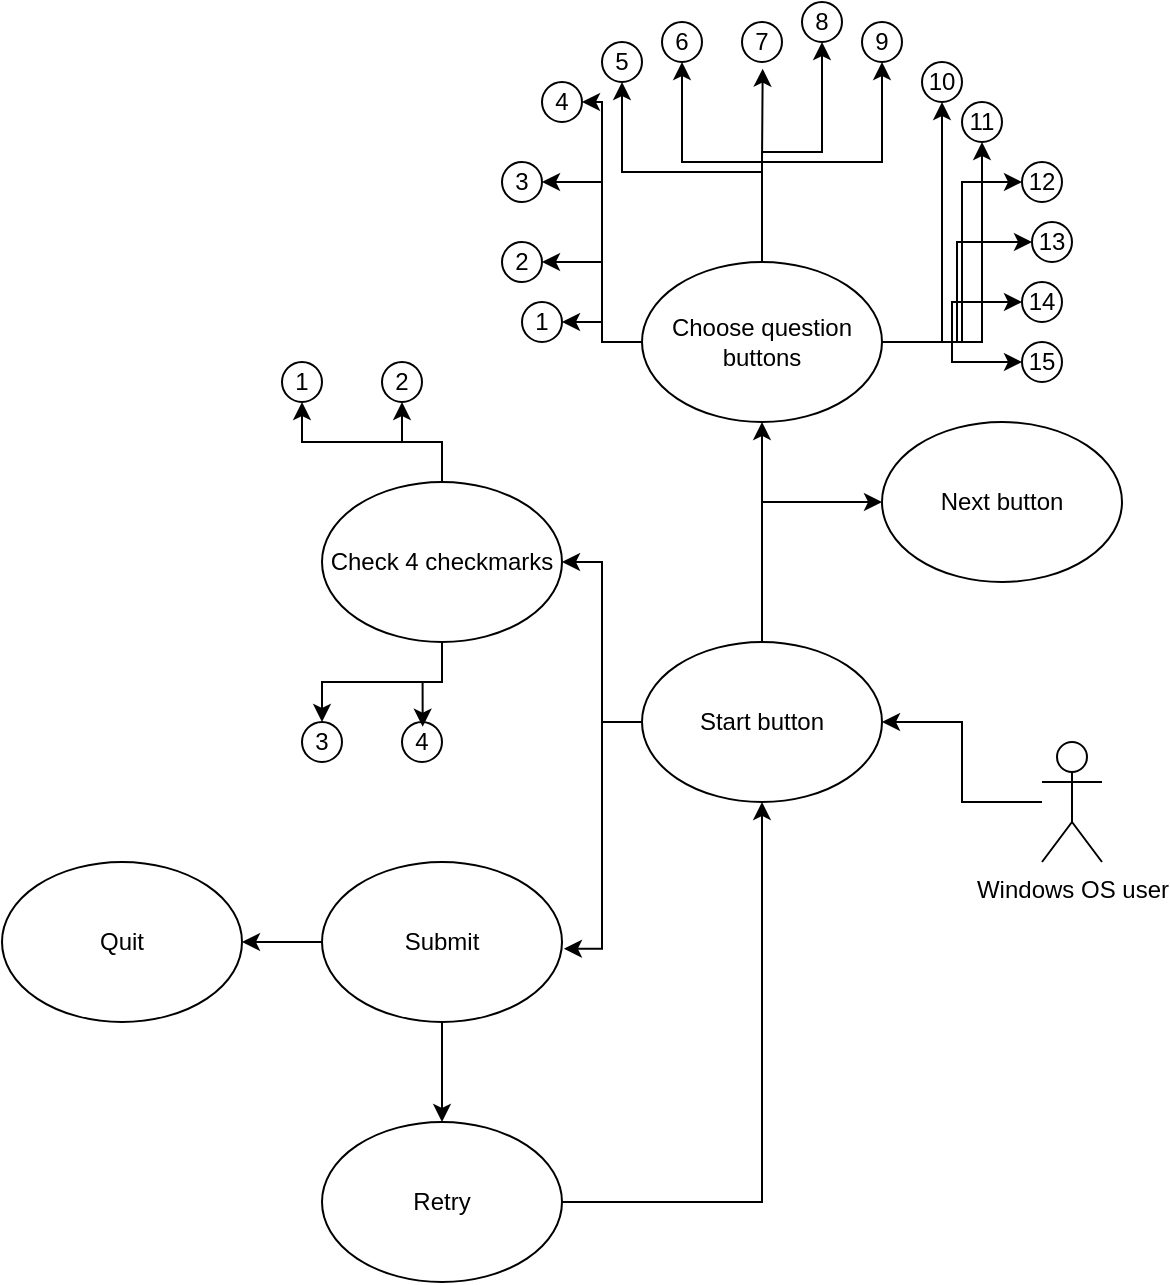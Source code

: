 <mxfile version="24.5.4" type="device">
  <diagram name="Page-1" id="k6XXN0VMPzbwcjlIAHaY">
    <mxGraphModel dx="2009" dy="771" grid="1" gridSize="10" guides="1" tooltips="1" connect="1" arrows="1" fold="1" page="1" pageScale="1" pageWidth="850" pageHeight="1100" math="0" shadow="0">
      <root>
        <mxCell id="0" />
        <mxCell id="1" parent="0" />
        <mxCell id="Psr1TbWkuxHFkjIAvc4v-4" style="edgeStyle=orthogonalEdgeStyle;rounded=0;orthogonalLoop=1;jettySize=auto;html=1;entryX=1;entryY=0.5;entryDx=0;entryDy=0;" edge="1" parent="1" source="Psr1TbWkuxHFkjIAvc4v-1" target="Psr1TbWkuxHFkjIAvc4v-3">
          <mxGeometry relative="1" as="geometry" />
        </mxCell>
        <mxCell id="Psr1TbWkuxHFkjIAvc4v-1" value="Windows OS user" style="shape=umlActor;verticalLabelPosition=bottom;verticalAlign=top;html=1;" vertex="1" parent="1">
          <mxGeometry x="590" y="630" width="30" height="60" as="geometry" />
        </mxCell>
        <mxCell id="Psr1TbWkuxHFkjIAvc4v-38" style="edgeStyle=orthogonalEdgeStyle;rounded=0;orthogonalLoop=1;jettySize=auto;html=1;entryX=0.5;entryY=1;entryDx=0;entryDy=0;" edge="1" parent="1" source="Psr1TbWkuxHFkjIAvc4v-3" target="Psr1TbWkuxHFkjIAvc4v-5">
          <mxGeometry relative="1" as="geometry" />
        </mxCell>
        <mxCell id="Psr1TbWkuxHFkjIAvc4v-40" style="edgeStyle=orthogonalEdgeStyle;rounded=0;orthogonalLoop=1;jettySize=auto;html=1;entryX=0;entryY=0.5;entryDx=0;entryDy=0;" edge="1" parent="1" source="Psr1TbWkuxHFkjIAvc4v-3" target="Psr1TbWkuxHFkjIAvc4v-39">
          <mxGeometry relative="1" as="geometry" />
        </mxCell>
        <mxCell id="Psr1TbWkuxHFkjIAvc4v-42" style="edgeStyle=orthogonalEdgeStyle;rounded=0;orthogonalLoop=1;jettySize=auto;html=1;entryX=1;entryY=0.5;entryDx=0;entryDy=0;" edge="1" parent="1" source="Psr1TbWkuxHFkjIAvc4v-3" target="Psr1TbWkuxHFkjIAvc4v-41">
          <mxGeometry relative="1" as="geometry" />
        </mxCell>
        <mxCell id="Psr1TbWkuxHFkjIAvc4v-3" value="Start button" style="ellipse;whiteSpace=wrap;html=1;" vertex="1" parent="1">
          <mxGeometry x="390" y="580" width="120" height="80" as="geometry" />
        </mxCell>
        <mxCell id="Psr1TbWkuxHFkjIAvc4v-23" style="edgeStyle=orthogonalEdgeStyle;rounded=0;orthogonalLoop=1;jettySize=auto;html=1;" edge="1" parent="1" source="Psr1TbWkuxHFkjIAvc4v-5" target="Psr1TbWkuxHFkjIAvc4v-15">
          <mxGeometry relative="1" as="geometry" />
        </mxCell>
        <mxCell id="Psr1TbWkuxHFkjIAvc4v-24" style="edgeStyle=orthogonalEdgeStyle;rounded=0;orthogonalLoop=1;jettySize=auto;html=1;entryX=1;entryY=0.5;entryDx=0;entryDy=0;" edge="1" parent="1" source="Psr1TbWkuxHFkjIAvc4v-5" target="Psr1TbWkuxHFkjIAvc4v-6">
          <mxGeometry relative="1" as="geometry">
            <Array as="points">
              <mxPoint x="370" y="430" />
              <mxPoint x="370" y="390" />
            </Array>
          </mxGeometry>
        </mxCell>
        <mxCell id="Psr1TbWkuxHFkjIAvc4v-25" style="edgeStyle=orthogonalEdgeStyle;rounded=0;orthogonalLoop=1;jettySize=auto;html=1;entryX=1;entryY=0.5;entryDx=0;entryDy=0;" edge="1" parent="1" source="Psr1TbWkuxHFkjIAvc4v-5" target="Psr1TbWkuxHFkjIAvc4v-7">
          <mxGeometry relative="1" as="geometry">
            <Array as="points">
              <mxPoint x="370" y="430" />
              <mxPoint x="370" y="350" />
            </Array>
          </mxGeometry>
        </mxCell>
        <mxCell id="Psr1TbWkuxHFkjIAvc4v-27" style="edgeStyle=orthogonalEdgeStyle;rounded=0;orthogonalLoop=1;jettySize=auto;html=1;entryX=0.5;entryY=1;entryDx=0;entryDy=0;" edge="1" parent="1" source="Psr1TbWkuxHFkjIAvc4v-5" target="Psr1TbWkuxHFkjIAvc4v-9">
          <mxGeometry relative="1" as="geometry" />
        </mxCell>
        <mxCell id="Psr1TbWkuxHFkjIAvc4v-28" style="edgeStyle=orthogonalEdgeStyle;rounded=0;orthogonalLoop=1;jettySize=auto;html=1;entryX=0.5;entryY=1;entryDx=0;entryDy=0;" edge="1" parent="1" source="Psr1TbWkuxHFkjIAvc4v-5" target="Psr1TbWkuxHFkjIAvc4v-10">
          <mxGeometry relative="1" as="geometry">
            <Array as="points">
              <mxPoint x="450" y="340" />
              <mxPoint x="410" y="340" />
            </Array>
          </mxGeometry>
        </mxCell>
        <mxCell id="Psr1TbWkuxHFkjIAvc4v-30" style="edgeStyle=orthogonalEdgeStyle;rounded=0;orthogonalLoop=1;jettySize=auto;html=1;entryX=0.5;entryY=1;entryDx=0;entryDy=0;" edge="1" parent="1" source="Psr1TbWkuxHFkjIAvc4v-5" target="Psr1TbWkuxHFkjIAvc4v-12">
          <mxGeometry relative="1" as="geometry" />
        </mxCell>
        <mxCell id="Psr1TbWkuxHFkjIAvc4v-31" style="edgeStyle=orthogonalEdgeStyle;rounded=0;orthogonalLoop=1;jettySize=auto;html=1;entryX=0.5;entryY=1;entryDx=0;entryDy=0;" edge="1" parent="1" source="Psr1TbWkuxHFkjIAvc4v-5" target="Psr1TbWkuxHFkjIAvc4v-13">
          <mxGeometry relative="1" as="geometry" />
        </mxCell>
        <mxCell id="Psr1TbWkuxHFkjIAvc4v-32" style="edgeStyle=orthogonalEdgeStyle;rounded=0;orthogonalLoop=1;jettySize=auto;html=1;entryX=0.5;entryY=1;entryDx=0;entryDy=0;" edge="1" parent="1" source="Psr1TbWkuxHFkjIAvc4v-5" target="Psr1TbWkuxHFkjIAvc4v-14">
          <mxGeometry relative="1" as="geometry" />
        </mxCell>
        <mxCell id="Psr1TbWkuxHFkjIAvc4v-33" style="edgeStyle=orthogonalEdgeStyle;rounded=0;orthogonalLoop=1;jettySize=auto;html=1;entryX=0.5;entryY=1;entryDx=0;entryDy=0;" edge="1" parent="1" source="Psr1TbWkuxHFkjIAvc4v-5" target="Psr1TbWkuxHFkjIAvc4v-16">
          <mxGeometry relative="1" as="geometry" />
        </mxCell>
        <mxCell id="Psr1TbWkuxHFkjIAvc4v-34" style="edgeStyle=orthogonalEdgeStyle;rounded=0;orthogonalLoop=1;jettySize=auto;html=1;entryX=0;entryY=0.5;entryDx=0;entryDy=0;" edge="1" parent="1" source="Psr1TbWkuxHFkjIAvc4v-5" target="Psr1TbWkuxHFkjIAvc4v-18">
          <mxGeometry relative="1" as="geometry">
            <Array as="points">
              <mxPoint x="550" y="430" />
              <mxPoint x="550" y="350" />
            </Array>
          </mxGeometry>
        </mxCell>
        <mxCell id="Psr1TbWkuxHFkjIAvc4v-35" style="edgeStyle=orthogonalEdgeStyle;rounded=0;orthogonalLoop=1;jettySize=auto;html=1;entryX=0;entryY=0.5;entryDx=0;entryDy=0;" edge="1" parent="1" source="Psr1TbWkuxHFkjIAvc4v-5" target="Psr1TbWkuxHFkjIAvc4v-19">
          <mxGeometry relative="1" as="geometry" />
        </mxCell>
        <mxCell id="Psr1TbWkuxHFkjIAvc4v-36" style="edgeStyle=orthogonalEdgeStyle;rounded=0;orthogonalLoop=1;jettySize=auto;html=1;entryX=0;entryY=0.5;entryDx=0;entryDy=0;" edge="1" parent="1" source="Psr1TbWkuxHFkjIAvc4v-5" target="Psr1TbWkuxHFkjIAvc4v-20">
          <mxGeometry relative="1" as="geometry" />
        </mxCell>
        <mxCell id="Psr1TbWkuxHFkjIAvc4v-37" style="edgeStyle=orthogonalEdgeStyle;rounded=0;orthogonalLoop=1;jettySize=auto;html=1;entryX=0;entryY=0.5;entryDx=0;entryDy=0;" edge="1" parent="1" source="Psr1TbWkuxHFkjIAvc4v-5" target="Psr1TbWkuxHFkjIAvc4v-21">
          <mxGeometry relative="1" as="geometry" />
        </mxCell>
        <mxCell id="Psr1TbWkuxHFkjIAvc4v-5" value="Choose question buttons" style="ellipse;whiteSpace=wrap;html=1;" vertex="1" parent="1">
          <mxGeometry x="390" y="390" width="120" height="80" as="geometry" />
        </mxCell>
        <mxCell id="Psr1TbWkuxHFkjIAvc4v-6" value="2" style="ellipse;whiteSpace=wrap;html=1;" vertex="1" parent="1">
          <mxGeometry x="320" y="380" width="20" height="20" as="geometry" />
        </mxCell>
        <mxCell id="Psr1TbWkuxHFkjIAvc4v-7" value="3" style="ellipse;whiteSpace=wrap;html=1;" vertex="1" parent="1">
          <mxGeometry x="320" y="340" width="20" height="20" as="geometry" />
        </mxCell>
        <mxCell id="Psr1TbWkuxHFkjIAvc4v-8" value="4" style="ellipse;whiteSpace=wrap;html=1;" vertex="1" parent="1">
          <mxGeometry x="340" y="300" width="20" height="20" as="geometry" />
        </mxCell>
        <mxCell id="Psr1TbWkuxHFkjIAvc4v-9" value="5" style="ellipse;whiteSpace=wrap;html=1;" vertex="1" parent="1">
          <mxGeometry x="370" y="280" width="20" height="20" as="geometry" />
        </mxCell>
        <mxCell id="Psr1TbWkuxHFkjIAvc4v-10" value="6" style="ellipse;whiteSpace=wrap;html=1;" vertex="1" parent="1">
          <mxGeometry x="400" y="270" width="20" height="20" as="geometry" />
        </mxCell>
        <mxCell id="Psr1TbWkuxHFkjIAvc4v-11" value="7" style="ellipse;whiteSpace=wrap;html=1;" vertex="1" parent="1">
          <mxGeometry x="440" y="270" width="20" height="20" as="geometry" />
        </mxCell>
        <mxCell id="Psr1TbWkuxHFkjIAvc4v-12" value="8" style="ellipse;whiteSpace=wrap;html=1;" vertex="1" parent="1">
          <mxGeometry x="470" y="260" width="20" height="20" as="geometry" />
        </mxCell>
        <mxCell id="Psr1TbWkuxHFkjIAvc4v-13" value="9" style="ellipse;whiteSpace=wrap;html=1;" vertex="1" parent="1">
          <mxGeometry x="500" y="270" width="20" height="20" as="geometry" />
        </mxCell>
        <mxCell id="Psr1TbWkuxHFkjIAvc4v-14" value="10" style="ellipse;whiteSpace=wrap;html=1;" vertex="1" parent="1">
          <mxGeometry x="530" y="290" width="20" height="20" as="geometry" />
        </mxCell>
        <mxCell id="Psr1TbWkuxHFkjIAvc4v-15" value="1" style="ellipse;whiteSpace=wrap;html=1;" vertex="1" parent="1">
          <mxGeometry x="330" y="410" width="20" height="20" as="geometry" />
        </mxCell>
        <mxCell id="Psr1TbWkuxHFkjIAvc4v-16" value="11" style="ellipse;whiteSpace=wrap;html=1;" vertex="1" parent="1">
          <mxGeometry x="550" y="310" width="20" height="20" as="geometry" />
        </mxCell>
        <mxCell id="Psr1TbWkuxHFkjIAvc4v-18" value="12" style="ellipse;whiteSpace=wrap;html=1;" vertex="1" parent="1">
          <mxGeometry x="580" y="340" width="20" height="20" as="geometry" />
        </mxCell>
        <mxCell id="Psr1TbWkuxHFkjIAvc4v-19" value="13" style="ellipse;whiteSpace=wrap;html=1;" vertex="1" parent="1">
          <mxGeometry x="585" y="370" width="20" height="20" as="geometry" />
        </mxCell>
        <mxCell id="Psr1TbWkuxHFkjIAvc4v-20" value="14" style="ellipse;whiteSpace=wrap;html=1;" vertex="1" parent="1">
          <mxGeometry x="580" y="400" width="20" height="20" as="geometry" />
        </mxCell>
        <mxCell id="Psr1TbWkuxHFkjIAvc4v-21" value="15" style="ellipse;whiteSpace=wrap;html=1;" vertex="1" parent="1">
          <mxGeometry x="580" y="430" width="20" height="20" as="geometry" />
        </mxCell>
        <mxCell id="Psr1TbWkuxHFkjIAvc4v-26" style="edgeStyle=orthogonalEdgeStyle;rounded=0;orthogonalLoop=1;jettySize=auto;html=1;entryX=1;entryY=0.5;entryDx=0;entryDy=0;" edge="1" parent="1" source="Psr1TbWkuxHFkjIAvc4v-5" target="Psr1TbWkuxHFkjIAvc4v-8">
          <mxGeometry relative="1" as="geometry">
            <mxPoint x="370" y="320" as="targetPoint" />
            <Array as="points">
              <mxPoint x="370" y="430" />
              <mxPoint x="370" y="310" />
            </Array>
          </mxGeometry>
        </mxCell>
        <mxCell id="Psr1TbWkuxHFkjIAvc4v-29" style="edgeStyle=orthogonalEdgeStyle;rounded=0;orthogonalLoop=1;jettySize=auto;html=1;entryX=0.517;entryY=1.167;entryDx=0;entryDy=0;entryPerimeter=0;" edge="1" parent="1" source="Psr1TbWkuxHFkjIAvc4v-5" target="Psr1TbWkuxHFkjIAvc4v-11">
          <mxGeometry relative="1" as="geometry" />
        </mxCell>
        <mxCell id="Psr1TbWkuxHFkjIAvc4v-39" value="Next button" style="ellipse;whiteSpace=wrap;html=1;" vertex="1" parent="1">
          <mxGeometry x="510" y="470" width="120" height="80" as="geometry" />
        </mxCell>
        <mxCell id="Psr1TbWkuxHFkjIAvc4v-47" style="edgeStyle=orthogonalEdgeStyle;rounded=0;orthogonalLoop=1;jettySize=auto;html=1;entryX=0.5;entryY=1;entryDx=0;entryDy=0;" edge="1" parent="1" source="Psr1TbWkuxHFkjIAvc4v-41" target="Psr1TbWkuxHFkjIAvc4v-43">
          <mxGeometry relative="1" as="geometry" />
        </mxCell>
        <mxCell id="Psr1TbWkuxHFkjIAvc4v-48" style="edgeStyle=orthogonalEdgeStyle;rounded=0;orthogonalLoop=1;jettySize=auto;html=1;entryX=0.5;entryY=1;entryDx=0;entryDy=0;" edge="1" parent="1" source="Psr1TbWkuxHFkjIAvc4v-41" target="Psr1TbWkuxHFkjIAvc4v-45">
          <mxGeometry relative="1" as="geometry" />
        </mxCell>
        <mxCell id="Psr1TbWkuxHFkjIAvc4v-49" style="edgeStyle=orthogonalEdgeStyle;rounded=0;orthogonalLoop=1;jettySize=auto;html=1;entryX=0.5;entryY=0;entryDx=0;entryDy=0;" edge="1" parent="1" source="Psr1TbWkuxHFkjIAvc4v-41" target="Psr1TbWkuxHFkjIAvc4v-44">
          <mxGeometry relative="1" as="geometry" />
        </mxCell>
        <mxCell id="Psr1TbWkuxHFkjIAvc4v-41" value="Check 4 checkmarks" style="ellipse;whiteSpace=wrap;html=1;" vertex="1" parent="1">
          <mxGeometry x="230" y="500" width="120" height="80" as="geometry" />
        </mxCell>
        <mxCell id="Psr1TbWkuxHFkjIAvc4v-43" value="1" style="ellipse;whiteSpace=wrap;html=1;" vertex="1" parent="1">
          <mxGeometry x="210" y="440" width="20" height="20" as="geometry" />
        </mxCell>
        <mxCell id="Psr1TbWkuxHFkjIAvc4v-44" value="3" style="ellipse;whiteSpace=wrap;html=1;" vertex="1" parent="1">
          <mxGeometry x="220" y="620" width="20" height="20" as="geometry" />
        </mxCell>
        <mxCell id="Psr1TbWkuxHFkjIAvc4v-45" value="2" style="ellipse;whiteSpace=wrap;html=1;" vertex="1" parent="1">
          <mxGeometry x="260" y="440" width="20" height="20" as="geometry" />
        </mxCell>
        <mxCell id="Psr1TbWkuxHFkjIAvc4v-46" value="4" style="ellipse;whiteSpace=wrap;html=1;" vertex="1" parent="1">
          <mxGeometry x="270" y="620" width="20" height="20" as="geometry" />
        </mxCell>
        <mxCell id="Psr1TbWkuxHFkjIAvc4v-50" style="edgeStyle=orthogonalEdgeStyle;rounded=0;orthogonalLoop=1;jettySize=auto;html=1;entryX=0.517;entryY=0.117;entryDx=0;entryDy=0;entryPerimeter=0;" edge="1" parent="1" source="Psr1TbWkuxHFkjIAvc4v-41" target="Psr1TbWkuxHFkjIAvc4v-46">
          <mxGeometry relative="1" as="geometry" />
        </mxCell>
        <mxCell id="Psr1TbWkuxHFkjIAvc4v-54" style="edgeStyle=orthogonalEdgeStyle;rounded=0;orthogonalLoop=1;jettySize=auto;html=1;entryX=0.5;entryY=0;entryDx=0;entryDy=0;" edge="1" parent="1" source="Psr1TbWkuxHFkjIAvc4v-51" target="Psr1TbWkuxHFkjIAvc4v-53">
          <mxGeometry relative="1" as="geometry" />
        </mxCell>
        <mxCell id="Psr1TbWkuxHFkjIAvc4v-57" style="edgeStyle=orthogonalEdgeStyle;rounded=0;orthogonalLoop=1;jettySize=auto;html=1;entryX=1;entryY=0.5;entryDx=0;entryDy=0;" edge="1" parent="1" source="Psr1TbWkuxHFkjIAvc4v-51" target="Psr1TbWkuxHFkjIAvc4v-56">
          <mxGeometry relative="1" as="geometry" />
        </mxCell>
        <mxCell id="Psr1TbWkuxHFkjIAvc4v-51" value="Submit" style="ellipse;whiteSpace=wrap;html=1;" vertex="1" parent="1">
          <mxGeometry x="230" y="690" width="120" height="80" as="geometry" />
        </mxCell>
        <mxCell id="Psr1TbWkuxHFkjIAvc4v-52" style="edgeStyle=orthogonalEdgeStyle;rounded=0;orthogonalLoop=1;jettySize=auto;html=1;entryX=1.008;entryY=0.542;entryDx=0;entryDy=0;entryPerimeter=0;" edge="1" parent="1" source="Psr1TbWkuxHFkjIAvc4v-3" target="Psr1TbWkuxHFkjIAvc4v-51">
          <mxGeometry relative="1" as="geometry" />
        </mxCell>
        <mxCell id="Psr1TbWkuxHFkjIAvc4v-55" style="edgeStyle=orthogonalEdgeStyle;rounded=0;orthogonalLoop=1;jettySize=auto;html=1;entryX=0.5;entryY=1;entryDx=0;entryDy=0;" edge="1" parent="1" source="Psr1TbWkuxHFkjIAvc4v-53" target="Psr1TbWkuxHFkjIAvc4v-3">
          <mxGeometry relative="1" as="geometry" />
        </mxCell>
        <mxCell id="Psr1TbWkuxHFkjIAvc4v-53" value="Retry" style="ellipse;whiteSpace=wrap;html=1;" vertex="1" parent="1">
          <mxGeometry x="230" y="820" width="120" height="80" as="geometry" />
        </mxCell>
        <mxCell id="Psr1TbWkuxHFkjIAvc4v-56" value="Quit" style="ellipse;whiteSpace=wrap;html=1;" vertex="1" parent="1">
          <mxGeometry x="70" y="690" width="120" height="80" as="geometry" />
        </mxCell>
      </root>
    </mxGraphModel>
  </diagram>
</mxfile>
